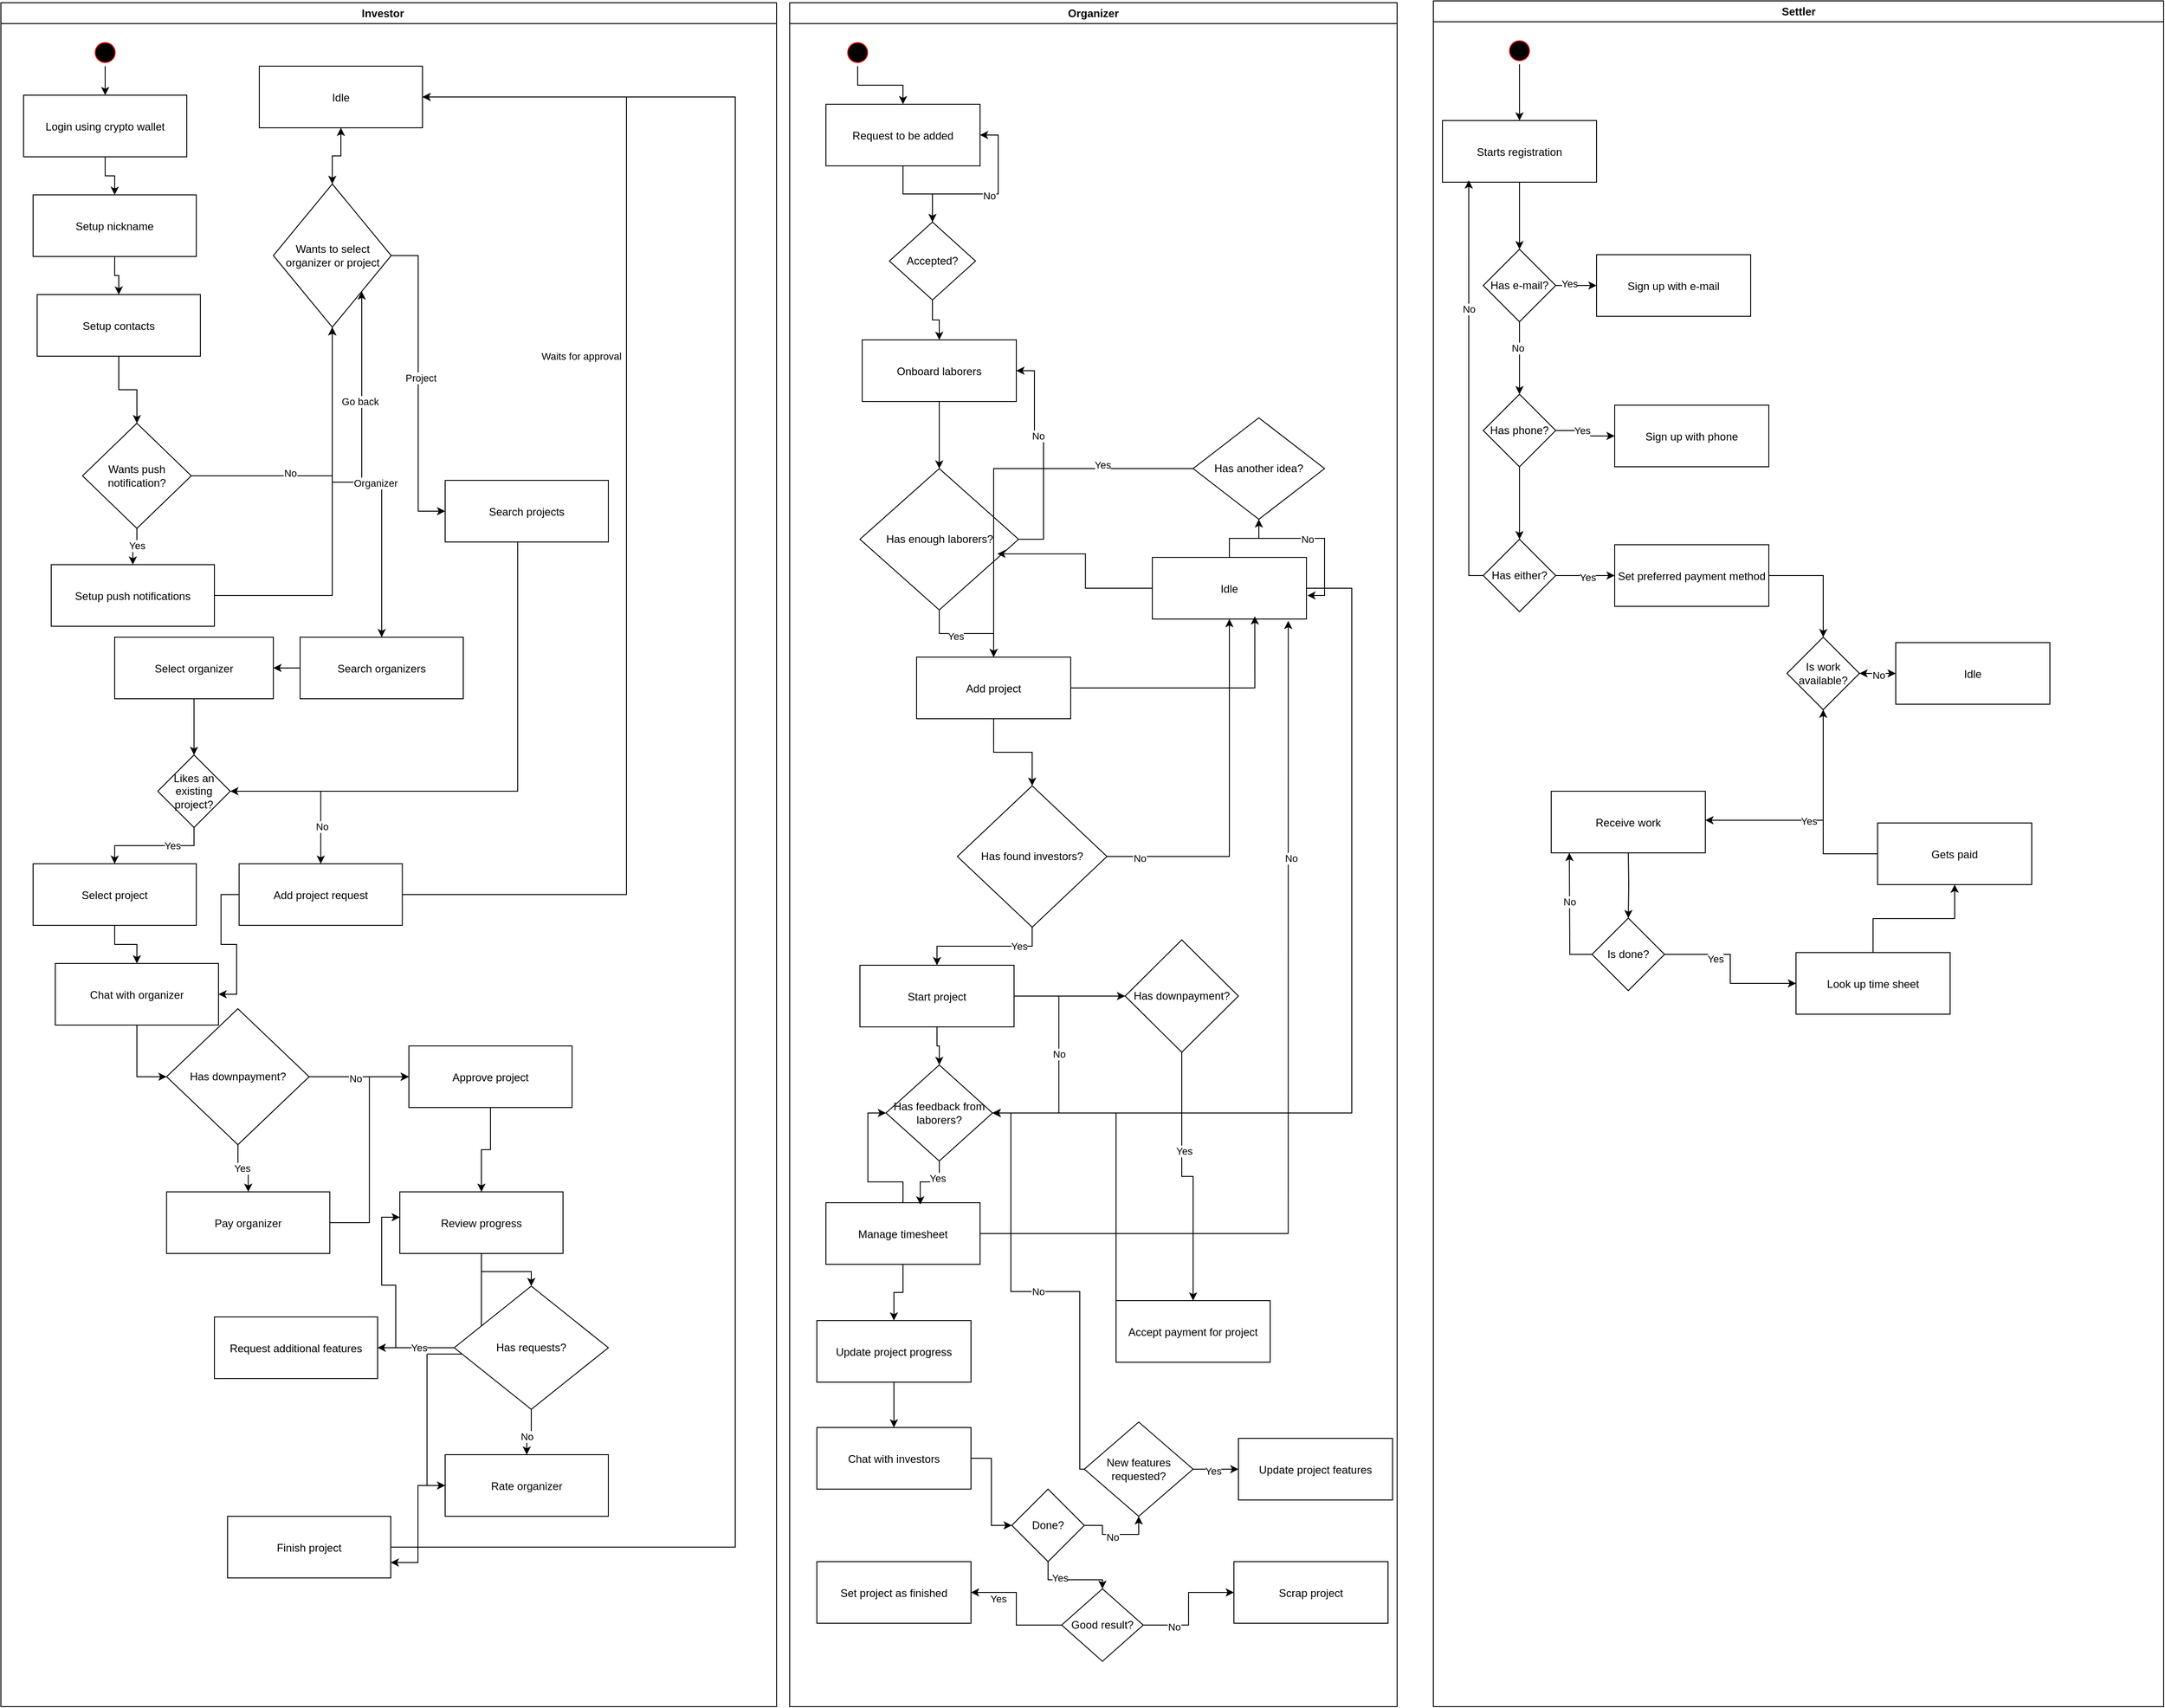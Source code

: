 <mxfile version="24.7.16">
  <diagram name="Page-1" id="e7e014a7-5840-1c2e-5031-d8a46d1fe8dd">
    <mxGraphModel dx="3354" dy="1901" grid="1" gridSize="10" guides="1" tooltips="1" connect="1" arrows="1" fold="1" page="1" pageScale="1" pageWidth="1920" pageHeight="1200" background="none" math="0" shadow="0">
      <root>
        <mxCell id="0" />
        <mxCell id="1" parent="0" />
        <mxCell id="2" value="Investor    " style="swimlane;whiteSpace=wrap" parent="1" vertex="1">
          <mxGeometry x="40" y="130" width="855.5" height="1880" as="geometry" />
        </mxCell>
        <mxCell id="VlkPv9jspcL5AIq_9kxq-81" style="edgeStyle=orthogonalEdgeStyle;rounded=0;orthogonalLoop=1;jettySize=auto;html=1;" edge="1" parent="2" source="5" target="VlkPv9jspcL5AIq_9kxq-46">
          <mxGeometry relative="1" as="geometry" />
        </mxCell>
        <mxCell id="5" value="" style="ellipse;shape=startState;fillColor=#000000;strokeColor=#ff0000;" parent="2" vertex="1">
          <mxGeometry x="100" y="40" width="30" height="30" as="geometry" />
        </mxCell>
        <mxCell id="VlkPv9jspcL5AIq_9kxq-82" style="edgeStyle=orthogonalEdgeStyle;rounded=0;orthogonalLoop=1;jettySize=auto;html=1;" edge="1" parent="2" source="VlkPv9jspcL5AIq_9kxq-46" target="VlkPv9jspcL5AIq_9kxq-47">
          <mxGeometry relative="1" as="geometry" />
        </mxCell>
        <mxCell id="VlkPv9jspcL5AIq_9kxq-46" value="Login using crypto wallet" style="" vertex="1" parent="2">
          <mxGeometry x="25" y="102" width="180" height="68" as="geometry" />
        </mxCell>
        <mxCell id="VlkPv9jspcL5AIq_9kxq-83" style="edgeStyle=orthogonalEdgeStyle;rounded=0;orthogonalLoop=1;jettySize=auto;html=1;" edge="1" parent="2" source="VlkPv9jspcL5AIq_9kxq-47" target="VlkPv9jspcL5AIq_9kxq-48">
          <mxGeometry relative="1" as="geometry" />
        </mxCell>
        <mxCell id="VlkPv9jspcL5AIq_9kxq-47" value="Setup nickname" style="" vertex="1" parent="2">
          <mxGeometry x="35.5" y="212" width="180" height="68" as="geometry" />
        </mxCell>
        <mxCell id="VlkPv9jspcL5AIq_9kxq-85" value="" style="edgeStyle=orthogonalEdgeStyle;rounded=0;orthogonalLoop=1;jettySize=auto;html=1;" edge="1" parent="2" source="VlkPv9jspcL5AIq_9kxq-48" target="VlkPv9jspcL5AIq_9kxq-84">
          <mxGeometry relative="1" as="geometry" />
        </mxCell>
        <mxCell id="VlkPv9jspcL5AIq_9kxq-48" value="Setup contacts" style="" vertex="1" parent="2">
          <mxGeometry x="40" y="322" width="180" height="68" as="geometry" />
        </mxCell>
        <mxCell id="VlkPv9jspcL5AIq_9kxq-103" style="edgeStyle=orthogonalEdgeStyle;rounded=0;orthogonalLoop=1;jettySize=auto;html=1;" edge="1" parent="2" source="VlkPv9jspcL5AIq_9kxq-49" target="VlkPv9jspcL5AIq_9kxq-88">
          <mxGeometry relative="1" as="geometry" />
        </mxCell>
        <mxCell id="VlkPv9jspcL5AIq_9kxq-49" value="Setup push notifications" style="" vertex="1" parent="2">
          <mxGeometry x="55.5" y="620" width="180" height="68" as="geometry" />
        </mxCell>
        <mxCell id="VlkPv9jspcL5AIq_9kxq-93" style="edgeStyle=orthogonalEdgeStyle;rounded=0;orthogonalLoop=1;jettySize=auto;html=1;entryX=1;entryY=1;entryDx=0;entryDy=0;" edge="1" parent="2" source="VlkPv9jspcL5AIq_9kxq-50" target="VlkPv9jspcL5AIq_9kxq-88">
          <mxGeometry relative="1" as="geometry" />
        </mxCell>
        <mxCell id="VlkPv9jspcL5AIq_9kxq-94" value="Go back" style="edgeLabel;html=1;align=center;verticalAlign=middle;resizable=0;points=[];" vertex="1" connectable="0" parent="VlkPv9jspcL5AIq_9kxq-93">
          <mxGeometry x="0.402" y="3" relative="1" as="geometry">
            <mxPoint x="1" y="1" as="offset" />
          </mxGeometry>
        </mxCell>
        <mxCell id="VlkPv9jspcL5AIq_9kxq-97" style="edgeStyle=orthogonalEdgeStyle;rounded=0;orthogonalLoop=1;jettySize=auto;html=1;" edge="1" parent="2" source="VlkPv9jspcL5AIq_9kxq-50" target="VlkPv9jspcL5AIq_9kxq-51">
          <mxGeometry relative="1" as="geometry" />
        </mxCell>
        <mxCell id="VlkPv9jspcL5AIq_9kxq-50" value="Search organizers" style="" vertex="1" parent="2">
          <mxGeometry x="330" y="700" width="180" height="68" as="geometry" />
        </mxCell>
        <mxCell id="VlkPv9jspcL5AIq_9kxq-111" value="" style="edgeStyle=orthogonalEdgeStyle;rounded=0;orthogonalLoop=1;jettySize=auto;html=1;" edge="1" parent="2" source="VlkPv9jspcL5AIq_9kxq-51" target="VlkPv9jspcL5AIq_9kxq-110">
          <mxGeometry relative="1" as="geometry" />
        </mxCell>
        <mxCell id="VlkPv9jspcL5AIq_9kxq-51" value="Select organizer" style="" vertex="1" parent="2">
          <mxGeometry x="125.5" y="700" width="175" height="68" as="geometry" />
        </mxCell>
        <mxCell id="VlkPv9jspcL5AIq_9kxq-113" style="edgeStyle=orthogonalEdgeStyle;rounded=0;orthogonalLoop=1;jettySize=auto;html=1;entryX=1;entryY=0.5;entryDx=0;entryDy=0;" edge="1" parent="2" source="VlkPv9jspcL5AIq_9kxq-52" target="VlkPv9jspcL5AIq_9kxq-110">
          <mxGeometry relative="1" as="geometry">
            <Array as="points">
              <mxPoint x="570" y="870" />
            </Array>
          </mxGeometry>
        </mxCell>
        <mxCell id="VlkPv9jspcL5AIq_9kxq-52" value="Search projects" style="" vertex="1" parent="2">
          <mxGeometry x="490" y="527" width="180" height="68" as="geometry" />
        </mxCell>
        <mxCell id="VlkPv9jspcL5AIq_9kxq-118" style="edgeStyle=orthogonalEdgeStyle;rounded=0;orthogonalLoop=1;jettySize=auto;html=1;entryX=1;entryY=0.5;entryDx=0;entryDy=0;" edge="1" parent="2" source="VlkPv9jspcL5AIq_9kxq-53" target="VlkPv9jspcL5AIq_9kxq-107">
          <mxGeometry relative="1" as="geometry">
            <Array as="points">
              <mxPoint x="690" y="984" />
              <mxPoint x="690" y="104" />
            </Array>
          </mxGeometry>
        </mxCell>
        <mxCell id="VlkPv9jspcL5AIq_9kxq-119" value="Waits for approval" style="edgeLabel;html=1;align=center;verticalAlign=middle;resizable=0;points=[];" vertex="1" connectable="0" parent="VlkPv9jspcL5AIq_9kxq-118">
          <mxGeometry x="0.246" y="3" relative="1" as="geometry">
            <mxPoint x="-47" y="1" as="offset" />
          </mxGeometry>
        </mxCell>
        <mxCell id="VlkPv9jspcL5AIq_9kxq-130" style="edgeStyle=orthogonalEdgeStyle;rounded=0;orthogonalLoop=1;jettySize=auto;html=1;entryX=1;entryY=0.5;entryDx=0;entryDy=0;" edge="1" parent="2" source="VlkPv9jspcL5AIq_9kxq-53" target="VlkPv9jspcL5AIq_9kxq-54">
          <mxGeometry relative="1" as="geometry" />
        </mxCell>
        <mxCell id="VlkPv9jspcL5AIq_9kxq-53" value="Add project request" style="" vertex="1" parent="2">
          <mxGeometry x="262.75" y="950" width="180" height="68" as="geometry" />
        </mxCell>
        <mxCell id="VlkPv9jspcL5AIq_9kxq-131" style="edgeStyle=orthogonalEdgeStyle;rounded=0;orthogonalLoop=1;jettySize=auto;html=1;entryX=0;entryY=0.5;entryDx=0;entryDy=0;" edge="1" parent="2" source="VlkPv9jspcL5AIq_9kxq-54" target="VlkPv9jspcL5AIq_9kxq-120">
          <mxGeometry relative="1" as="geometry" />
        </mxCell>
        <mxCell id="VlkPv9jspcL5AIq_9kxq-54" value="Chat with organizer" style="" vertex="1" parent="2">
          <mxGeometry x="60" y="1060" width="180" height="68" as="geometry" />
        </mxCell>
        <mxCell id="VlkPv9jspcL5AIq_9kxq-127" style="edgeStyle=orthogonalEdgeStyle;rounded=0;orthogonalLoop=1;jettySize=auto;html=1;entryX=0;entryY=0.5;entryDx=0;entryDy=0;" edge="1" parent="2" source="VlkPv9jspcL5AIq_9kxq-55" target="VlkPv9jspcL5AIq_9kxq-124">
          <mxGeometry relative="1" as="geometry" />
        </mxCell>
        <mxCell id="VlkPv9jspcL5AIq_9kxq-55" value="Pay organizer" style="" vertex="1" parent="2">
          <mxGeometry x="182.75" y="1312" width="180" height="68" as="geometry" />
        </mxCell>
        <mxCell id="VlkPv9jspcL5AIq_9kxq-135" value="" style="edgeStyle=orthogonalEdgeStyle;rounded=0;orthogonalLoop=1;jettySize=auto;html=1;" edge="1" parent="2" source="VlkPv9jspcL5AIq_9kxq-56" target="VlkPv9jspcL5AIq_9kxq-134">
          <mxGeometry relative="1" as="geometry" />
        </mxCell>
        <mxCell id="VlkPv9jspcL5AIq_9kxq-143" style="edgeStyle=orthogonalEdgeStyle;rounded=0;orthogonalLoop=1;jettySize=auto;html=1;entryX=0;entryY=0.5;entryDx=0;entryDy=0;" edge="1" parent="2" source="VlkPv9jspcL5AIq_9kxq-56" target="VlkPv9jspcL5AIq_9kxq-57">
          <mxGeometry relative="1" as="geometry" />
        </mxCell>
        <mxCell id="VlkPv9jspcL5AIq_9kxq-56" value="Review progress" style="" vertex="1" parent="2">
          <mxGeometry x="440" y="1312" width="180" height="68" as="geometry" />
        </mxCell>
        <mxCell id="VlkPv9jspcL5AIq_9kxq-145" style="edgeStyle=orthogonalEdgeStyle;rounded=0;orthogonalLoop=1;jettySize=auto;html=1;entryX=1;entryY=0.75;entryDx=0;entryDy=0;" edge="1" parent="2" source="VlkPv9jspcL5AIq_9kxq-57" target="VlkPv9jspcL5AIq_9kxq-144">
          <mxGeometry relative="1" as="geometry" />
        </mxCell>
        <mxCell id="VlkPv9jspcL5AIq_9kxq-57" value="Rate organizer" style="" vertex="1" parent="2">
          <mxGeometry x="490" y="1602" width="180" height="68" as="geometry" />
        </mxCell>
        <mxCell id="VlkPv9jspcL5AIq_9kxq-129" style="edgeStyle=orthogonalEdgeStyle;rounded=0;orthogonalLoop=1;jettySize=auto;html=1;" edge="1" parent="2" source="VlkPv9jspcL5AIq_9kxq-58" target="VlkPv9jspcL5AIq_9kxq-54">
          <mxGeometry relative="1" as="geometry" />
        </mxCell>
        <mxCell id="VlkPv9jspcL5AIq_9kxq-58" value="Select project" style="" vertex="1" parent="2">
          <mxGeometry x="35.5" y="950" width="180" height="68" as="geometry" />
        </mxCell>
        <mxCell id="VlkPv9jspcL5AIq_9kxq-59" value="Request additional features" style="" vertex="1" parent="2">
          <mxGeometry x="235.5" y="1450" width="180" height="68" as="geometry" />
        </mxCell>
        <mxCell id="VlkPv9jspcL5AIq_9kxq-86" style="edgeStyle=orthogonalEdgeStyle;rounded=0;orthogonalLoop=1;jettySize=auto;html=1;" edge="1" parent="2" source="VlkPv9jspcL5AIq_9kxq-84" target="VlkPv9jspcL5AIq_9kxq-49">
          <mxGeometry relative="1" as="geometry" />
        </mxCell>
        <mxCell id="VlkPv9jspcL5AIq_9kxq-87" value="Yes" style="edgeLabel;html=1;align=center;verticalAlign=middle;resizable=0;points=[];" vertex="1" connectable="0" parent="VlkPv9jspcL5AIq_9kxq-86">
          <mxGeometry x="-0.146" relative="1" as="geometry">
            <mxPoint as="offset" />
          </mxGeometry>
        </mxCell>
        <mxCell id="VlkPv9jspcL5AIq_9kxq-89" value="" style="edgeStyle=orthogonalEdgeStyle;rounded=0;orthogonalLoop=1;jettySize=auto;html=1;" edge="1" parent="2" source="VlkPv9jspcL5AIq_9kxq-84" target="VlkPv9jspcL5AIq_9kxq-88">
          <mxGeometry relative="1" as="geometry" />
        </mxCell>
        <mxCell id="VlkPv9jspcL5AIq_9kxq-90" value="No" style="edgeLabel;html=1;align=center;verticalAlign=middle;resizable=0;points=[];" vertex="1" connectable="0" parent="VlkPv9jspcL5AIq_9kxq-89">
          <mxGeometry x="-0.32" y="3" relative="1" as="geometry">
            <mxPoint as="offset" />
          </mxGeometry>
        </mxCell>
        <mxCell id="VlkPv9jspcL5AIq_9kxq-84" value="Wants push notification?" style="rhombus;whiteSpace=wrap;html=1;" vertex="1" parent="2">
          <mxGeometry x="90" y="464" width="120" height="116" as="geometry" />
        </mxCell>
        <mxCell id="VlkPv9jspcL5AIq_9kxq-91" style="edgeStyle=orthogonalEdgeStyle;rounded=0;orthogonalLoop=1;jettySize=auto;html=1;" edge="1" parent="2" source="VlkPv9jspcL5AIq_9kxq-88" target="VlkPv9jspcL5AIq_9kxq-50">
          <mxGeometry relative="1" as="geometry" />
        </mxCell>
        <mxCell id="VlkPv9jspcL5AIq_9kxq-92" value="Organizer" style="edgeLabel;html=1;align=center;verticalAlign=middle;resizable=0;points=[];" vertex="1" connectable="0" parent="VlkPv9jspcL5AIq_9kxq-91">
          <mxGeometry x="0.1" y="-1" relative="1" as="geometry">
            <mxPoint as="offset" />
          </mxGeometry>
        </mxCell>
        <mxCell id="VlkPv9jspcL5AIq_9kxq-95" style="edgeStyle=orthogonalEdgeStyle;rounded=0;orthogonalLoop=1;jettySize=auto;html=1;entryX=0;entryY=0.5;entryDx=0;entryDy=0;" edge="1" parent="2" source="VlkPv9jspcL5AIq_9kxq-88" target="VlkPv9jspcL5AIq_9kxq-52">
          <mxGeometry relative="1" as="geometry" />
        </mxCell>
        <mxCell id="VlkPv9jspcL5AIq_9kxq-96" value="Project" style="edgeLabel;html=1;align=center;verticalAlign=middle;resizable=0;points=[];" vertex="1" connectable="0" parent="VlkPv9jspcL5AIq_9kxq-95">
          <mxGeometry x="-0.04" y="2" relative="1" as="geometry">
            <mxPoint as="offset" />
          </mxGeometry>
        </mxCell>
        <mxCell id="VlkPv9jspcL5AIq_9kxq-108" style="edgeStyle=orthogonalEdgeStyle;rounded=0;orthogonalLoop=1;jettySize=auto;html=1;entryX=0.5;entryY=1;entryDx=0;entryDy=0;" edge="1" parent="2" source="VlkPv9jspcL5AIq_9kxq-88" target="VlkPv9jspcL5AIq_9kxq-107">
          <mxGeometry relative="1" as="geometry" />
        </mxCell>
        <mxCell id="VlkPv9jspcL5AIq_9kxq-88" value="Wants to select organizer or project" style="rhombus;whiteSpace=wrap;html=1;" vertex="1" parent="2">
          <mxGeometry x="300.5" y="200" width="130" height="158" as="geometry" />
        </mxCell>
        <mxCell id="VlkPv9jspcL5AIq_9kxq-109" style="edgeStyle=orthogonalEdgeStyle;rounded=0;orthogonalLoop=1;jettySize=auto;html=1;entryX=0.5;entryY=0;entryDx=0;entryDy=0;" edge="1" parent="2" source="VlkPv9jspcL5AIq_9kxq-107" target="VlkPv9jspcL5AIq_9kxq-88">
          <mxGeometry relative="1" as="geometry" />
        </mxCell>
        <mxCell id="VlkPv9jspcL5AIq_9kxq-107" value="Idle" style="" vertex="1" parent="2">
          <mxGeometry x="285" y="70" width="180" height="68" as="geometry" />
        </mxCell>
        <mxCell id="VlkPv9jspcL5AIq_9kxq-114" style="edgeStyle=orthogonalEdgeStyle;rounded=0;orthogonalLoop=1;jettySize=auto;html=1;" edge="1" parent="2" source="VlkPv9jspcL5AIq_9kxq-110" target="VlkPv9jspcL5AIq_9kxq-53">
          <mxGeometry relative="1" as="geometry" />
        </mxCell>
        <mxCell id="VlkPv9jspcL5AIq_9kxq-115" value="No" style="edgeLabel;html=1;align=center;verticalAlign=middle;resizable=0;points=[];" vertex="1" connectable="0" parent="VlkPv9jspcL5AIq_9kxq-114">
          <mxGeometry x="0.544" y="1" relative="1" as="geometry">
            <mxPoint as="offset" />
          </mxGeometry>
        </mxCell>
        <mxCell id="VlkPv9jspcL5AIq_9kxq-116" style="edgeStyle=orthogonalEdgeStyle;rounded=0;orthogonalLoop=1;jettySize=auto;html=1;" edge="1" parent="2" source="VlkPv9jspcL5AIq_9kxq-110" target="VlkPv9jspcL5AIq_9kxq-58">
          <mxGeometry relative="1" as="geometry" />
        </mxCell>
        <mxCell id="VlkPv9jspcL5AIq_9kxq-117" value="Yes" style="edgeLabel;html=1;align=center;verticalAlign=middle;resizable=0;points=[];" vertex="1" connectable="0" parent="VlkPv9jspcL5AIq_9kxq-116">
          <mxGeometry x="-0.31" relative="1" as="geometry">
            <mxPoint as="offset" />
          </mxGeometry>
        </mxCell>
        <mxCell id="VlkPv9jspcL5AIq_9kxq-110" value="Likes an existing project?" style="rhombus;whiteSpace=wrap;html=1;" vertex="1" parent="2">
          <mxGeometry x="173" y="830" width="80" height="80" as="geometry" />
        </mxCell>
        <mxCell id="VlkPv9jspcL5AIq_9kxq-122" style="edgeStyle=orthogonalEdgeStyle;rounded=0;orthogonalLoop=1;jettySize=auto;html=1;" edge="1" parent="2" source="VlkPv9jspcL5AIq_9kxq-120" target="VlkPv9jspcL5AIq_9kxq-55">
          <mxGeometry relative="1" as="geometry" />
        </mxCell>
        <mxCell id="VlkPv9jspcL5AIq_9kxq-123" value="Yes" style="edgeLabel;html=1;align=center;verticalAlign=middle;resizable=0;points=[];" vertex="1" connectable="0" parent="VlkPv9jspcL5AIq_9kxq-122">
          <mxGeometry x="-0.034" relative="1" as="geometry">
            <mxPoint as="offset" />
          </mxGeometry>
        </mxCell>
        <mxCell id="VlkPv9jspcL5AIq_9kxq-125" style="edgeStyle=orthogonalEdgeStyle;rounded=0;orthogonalLoop=1;jettySize=auto;html=1;" edge="1" parent="2" source="VlkPv9jspcL5AIq_9kxq-120" target="VlkPv9jspcL5AIq_9kxq-124">
          <mxGeometry relative="1" as="geometry" />
        </mxCell>
        <mxCell id="VlkPv9jspcL5AIq_9kxq-126" value="No" style="edgeLabel;html=1;align=center;verticalAlign=middle;resizable=0;points=[];" vertex="1" connectable="0" parent="VlkPv9jspcL5AIq_9kxq-125">
          <mxGeometry x="-0.075" y="-2" relative="1" as="geometry">
            <mxPoint as="offset" />
          </mxGeometry>
        </mxCell>
        <mxCell id="VlkPv9jspcL5AIq_9kxq-120" value="Has downpayment?" style="rhombus;whiteSpace=wrap;html=1;" vertex="1" parent="2">
          <mxGeometry x="182.75" y="1110" width="157.25" height="150" as="geometry" />
        </mxCell>
        <mxCell id="VlkPv9jspcL5AIq_9kxq-128" style="edgeStyle=orthogonalEdgeStyle;rounded=0;orthogonalLoop=1;jettySize=auto;html=1;entryX=0.5;entryY=0;entryDx=0;entryDy=0;" edge="1" parent="2" source="VlkPv9jspcL5AIq_9kxq-124" target="VlkPv9jspcL5AIq_9kxq-56">
          <mxGeometry relative="1" as="geometry" />
        </mxCell>
        <mxCell id="VlkPv9jspcL5AIq_9kxq-124" value="Approve project" style="" vertex="1" parent="2">
          <mxGeometry x="450" y="1151" width="180" height="68" as="geometry" />
        </mxCell>
        <mxCell id="VlkPv9jspcL5AIq_9kxq-136" style="edgeStyle=orthogonalEdgeStyle;rounded=0;orthogonalLoop=1;jettySize=auto;html=1;" edge="1" parent="2" source="VlkPv9jspcL5AIq_9kxq-134" target="VlkPv9jspcL5AIq_9kxq-59">
          <mxGeometry relative="1" as="geometry" />
        </mxCell>
        <mxCell id="VlkPv9jspcL5AIq_9kxq-137" value="Yes" style="edgeLabel;html=1;align=center;verticalAlign=middle;resizable=0;points=[];" vertex="1" connectable="0" parent="VlkPv9jspcL5AIq_9kxq-136">
          <mxGeometry x="-0.061" relative="1" as="geometry">
            <mxPoint as="offset" />
          </mxGeometry>
        </mxCell>
        <mxCell id="VlkPv9jspcL5AIq_9kxq-141" style="edgeStyle=orthogonalEdgeStyle;rounded=0;orthogonalLoop=1;jettySize=auto;html=1;" edge="1" parent="2" source="VlkPv9jspcL5AIq_9kxq-134" target="VlkPv9jspcL5AIq_9kxq-57">
          <mxGeometry relative="1" as="geometry" />
        </mxCell>
        <mxCell id="VlkPv9jspcL5AIq_9kxq-142" value="No" style="edgeLabel;html=1;align=center;verticalAlign=middle;resizable=0;points=[];" vertex="1" connectable="0" parent="VlkPv9jspcL5AIq_9kxq-141">
          <mxGeometry x="0.273" relative="1" as="geometry">
            <mxPoint as="offset" />
          </mxGeometry>
        </mxCell>
        <mxCell id="VlkPv9jspcL5AIq_9kxq-134" value="Has requests?" style="rhombus;whiteSpace=wrap;html=1;" vertex="1" parent="2">
          <mxGeometry x="500" y="1416" width="170" height="136" as="geometry" />
        </mxCell>
        <mxCell id="VlkPv9jspcL5AIq_9kxq-138" style="edgeStyle=orthogonalEdgeStyle;rounded=0;orthogonalLoop=1;jettySize=auto;html=1;entryX=0;entryY=0.412;entryDx=0;entryDy=0;entryPerimeter=0;" edge="1" parent="2" source="VlkPv9jspcL5AIq_9kxq-59" target="VlkPv9jspcL5AIq_9kxq-56">
          <mxGeometry relative="1" as="geometry" />
        </mxCell>
        <mxCell id="VlkPv9jspcL5AIq_9kxq-147" style="edgeStyle=orthogonalEdgeStyle;rounded=0;orthogonalLoop=1;jettySize=auto;html=1;entryX=1;entryY=0.5;entryDx=0;entryDy=0;" edge="1" parent="2" source="VlkPv9jspcL5AIq_9kxq-144" target="VlkPv9jspcL5AIq_9kxq-107">
          <mxGeometry relative="1" as="geometry">
            <Array as="points">
              <mxPoint x="810" y="1704" />
              <mxPoint x="810" y="104" />
            </Array>
          </mxGeometry>
        </mxCell>
        <mxCell id="VlkPv9jspcL5AIq_9kxq-144" value="Finish project" style="" vertex="1" parent="2">
          <mxGeometry x="250" y="1670" width="180" height="68" as="geometry" />
        </mxCell>
        <mxCell id="3" value="Organizer" style="swimlane;whiteSpace=wrap" parent="1" vertex="1">
          <mxGeometry x="910" y="130" width="670" height="1880" as="geometry" />
        </mxCell>
        <mxCell id="VlkPv9jspcL5AIq_9kxq-148" style="edgeStyle=orthogonalEdgeStyle;rounded=0;orthogonalLoop=1;jettySize=auto;html=1;" edge="1" parent="3" source="13" target="VlkPv9jspcL5AIq_9kxq-61">
          <mxGeometry relative="1" as="geometry" />
        </mxCell>
        <mxCell id="13" value="" style="ellipse;shape=startState;fillColor=#000000;strokeColor=#ff0000;" parent="3" vertex="1">
          <mxGeometry x="60" y="40" width="30" height="30" as="geometry" />
        </mxCell>
        <mxCell id="VlkPv9jspcL5AIq_9kxq-150" value="" style="edgeStyle=orthogonalEdgeStyle;rounded=0;orthogonalLoop=1;jettySize=auto;html=1;" edge="1" parent="3" source="VlkPv9jspcL5AIq_9kxq-61" target="VlkPv9jspcL5AIq_9kxq-149">
          <mxGeometry relative="1" as="geometry" />
        </mxCell>
        <mxCell id="VlkPv9jspcL5AIq_9kxq-61" value="Request to be added" style="" vertex="1" parent="3">
          <mxGeometry x="40" y="112" width="170" height="68" as="geometry" />
        </mxCell>
        <mxCell id="VlkPv9jspcL5AIq_9kxq-179" value="" style="edgeStyle=orthogonalEdgeStyle;rounded=0;orthogonalLoop=1;jettySize=auto;html=1;" edge="1" parent="3" source="VlkPv9jspcL5AIq_9kxq-63" target="VlkPv9jspcL5AIq_9kxq-178">
          <mxGeometry relative="1" as="geometry" />
        </mxCell>
        <mxCell id="VlkPv9jspcL5AIq_9kxq-63" value="Add project" style="" vertex="1" parent="3">
          <mxGeometry x="140" y="722" width="170" height="68" as="geometry" />
        </mxCell>
        <mxCell id="VlkPv9jspcL5AIq_9kxq-194" style="edgeStyle=orthogonalEdgeStyle;rounded=0;orthogonalLoop=1;jettySize=auto;html=1;entryX=0;entryY=0.5;entryDx=0;entryDy=0;" edge="1" parent="3" source="VlkPv9jspcL5AIq_9kxq-65" target="VlkPv9jspcL5AIq_9kxq-190">
          <mxGeometry relative="1" as="geometry" />
        </mxCell>
        <mxCell id="VlkPv9jspcL5AIq_9kxq-205" style="edgeStyle=orthogonalEdgeStyle;rounded=0;orthogonalLoop=1;jettySize=auto;html=1;" edge="1" parent="3" source="VlkPv9jspcL5AIq_9kxq-65" target="VlkPv9jspcL5AIq_9kxq-68">
          <mxGeometry relative="1" as="geometry" />
        </mxCell>
        <mxCell id="VlkPv9jspcL5AIq_9kxq-65" value="Manage timesheet" style="" vertex="1" parent="3">
          <mxGeometry x="40" y="1324" width="170" height="68" as="geometry" />
        </mxCell>
        <mxCell id="VlkPv9jspcL5AIq_9kxq-66" value="Update project features" style="" vertex="1" parent="3">
          <mxGeometry x="495" y="1584" width="170" height="68" as="geometry" />
        </mxCell>
        <mxCell id="VlkPv9jspcL5AIq_9kxq-165" value="" style="edgeStyle=orthogonalEdgeStyle;rounded=0;orthogonalLoop=1;jettySize=auto;html=1;" edge="1" parent="3" source="VlkPv9jspcL5AIq_9kxq-67" target="VlkPv9jspcL5AIq_9kxq-164">
          <mxGeometry relative="1" as="geometry" />
        </mxCell>
        <mxCell id="VlkPv9jspcL5AIq_9kxq-67" value="Onboard laborers" style="" vertex="1" parent="3">
          <mxGeometry x="80" y="372" width="170" height="68" as="geometry" />
        </mxCell>
        <mxCell id="VlkPv9jspcL5AIq_9kxq-207" style="edgeStyle=orthogonalEdgeStyle;rounded=0;orthogonalLoop=1;jettySize=auto;html=1;" edge="1" parent="3" source="VlkPv9jspcL5AIq_9kxq-68" target="VlkPv9jspcL5AIq_9kxq-206">
          <mxGeometry relative="1" as="geometry" />
        </mxCell>
        <mxCell id="VlkPv9jspcL5AIq_9kxq-68" value="Update project progress" style="" vertex="1" parent="3">
          <mxGeometry x="30" y="1454" width="170" height="68" as="geometry" />
        </mxCell>
        <mxCell id="VlkPv9jspcL5AIq_9kxq-202" style="edgeStyle=orthogonalEdgeStyle;rounded=0;orthogonalLoop=1;jettySize=auto;html=1;entryX=1;entryY=0.5;entryDx=0;entryDy=0;" edge="1" parent="3" source="VlkPv9jspcL5AIq_9kxq-69" target="VlkPv9jspcL5AIq_9kxq-190">
          <mxGeometry relative="1" as="geometry">
            <Array as="points">
              <mxPoint x="360" y="1225" />
            </Array>
          </mxGeometry>
        </mxCell>
        <mxCell id="VlkPv9jspcL5AIq_9kxq-69" value="Accept payment for project" style="" vertex="1" parent="3">
          <mxGeometry x="360" y="1432" width="170" height="68" as="geometry" />
        </mxCell>
        <mxCell id="VlkPv9jspcL5AIq_9kxq-70" value="Set project as finished" style="" vertex="1" parent="3">
          <mxGeometry x="30" y="1720" width="170" height="68" as="geometry" />
        </mxCell>
        <mxCell id="VlkPv9jspcL5AIq_9kxq-71" value="Scrap project" style="" vertex="1" parent="3">
          <mxGeometry x="490" y="1720" width="170" height="68" as="geometry" />
        </mxCell>
        <mxCell id="VlkPv9jspcL5AIq_9kxq-152" style="edgeStyle=orthogonalEdgeStyle;rounded=0;orthogonalLoop=1;jettySize=auto;html=1;entryX=1;entryY=0.5;entryDx=0;entryDy=0;" edge="1" parent="3" source="VlkPv9jspcL5AIq_9kxq-149" target="VlkPv9jspcL5AIq_9kxq-61">
          <mxGeometry relative="1" as="geometry" />
        </mxCell>
        <mxCell id="VlkPv9jspcL5AIq_9kxq-153" value="No" style="edgeLabel;html=1;align=center;verticalAlign=middle;resizable=0;points=[];" vertex="1" connectable="0" parent="VlkPv9jspcL5AIq_9kxq-152">
          <mxGeometry x="-0.02" y="-2" relative="1" as="geometry">
            <mxPoint x="1" as="offset" />
          </mxGeometry>
        </mxCell>
        <mxCell id="VlkPv9jspcL5AIq_9kxq-185" style="edgeStyle=orthogonalEdgeStyle;rounded=0;orthogonalLoop=1;jettySize=auto;html=1;" edge="1" parent="3" source="VlkPv9jspcL5AIq_9kxq-149" target="VlkPv9jspcL5AIq_9kxq-67">
          <mxGeometry relative="1" as="geometry" />
        </mxCell>
        <mxCell id="VlkPv9jspcL5AIq_9kxq-149" value="&lt;div&gt;Accepted?&lt;/div&gt;" style="rhombus;whiteSpace=wrap;html=1;" vertex="1" parent="3">
          <mxGeometry x="110" y="242" width="95" height="86" as="geometry" />
        </mxCell>
        <mxCell id="VlkPv9jspcL5AIq_9kxq-172" value="" style="edgeStyle=orthogonalEdgeStyle;rounded=0;orthogonalLoop=1;jettySize=auto;html=1;" edge="1" parent="3" source="VlkPv9jspcL5AIq_9kxq-154" target="VlkPv9jspcL5AIq_9kxq-171">
          <mxGeometry relative="1" as="geometry" />
        </mxCell>
        <mxCell id="VlkPv9jspcL5AIq_9kxq-197" style="edgeStyle=orthogonalEdgeStyle;rounded=0;orthogonalLoop=1;jettySize=auto;html=1;entryX=1;entryY=0.5;entryDx=0;entryDy=0;" edge="1" parent="3" source="VlkPv9jspcL5AIq_9kxq-154" target="VlkPv9jspcL5AIq_9kxq-190">
          <mxGeometry relative="1" as="geometry">
            <Array as="points">
              <mxPoint x="620" y="646" />
              <mxPoint x="620" y="1225" />
            </Array>
          </mxGeometry>
        </mxCell>
        <mxCell id="VlkPv9jspcL5AIq_9kxq-154" value="Idle" style="" vertex="1" parent="3">
          <mxGeometry x="400" y="612" width="170" height="68" as="geometry" />
        </mxCell>
        <mxCell id="VlkPv9jspcL5AIq_9kxq-166" style="edgeStyle=orthogonalEdgeStyle;rounded=0;orthogonalLoop=1;jettySize=auto;html=1;" edge="1" parent="3" source="VlkPv9jspcL5AIq_9kxq-164" target="VlkPv9jspcL5AIq_9kxq-63">
          <mxGeometry relative="1" as="geometry" />
        </mxCell>
        <mxCell id="VlkPv9jspcL5AIq_9kxq-167" value="Yes" style="edgeLabel;html=1;align=center;verticalAlign=middle;resizable=0;points=[];" vertex="1" connectable="0" parent="VlkPv9jspcL5AIq_9kxq-166">
          <mxGeometry x="-0.194" y="-3" relative="1" as="geometry">
            <mxPoint x="-1" as="offset" />
          </mxGeometry>
        </mxCell>
        <mxCell id="VlkPv9jspcL5AIq_9kxq-168" style="edgeStyle=orthogonalEdgeStyle;rounded=0;orthogonalLoop=1;jettySize=auto;html=1;entryX=1;entryY=0.5;entryDx=0;entryDy=0;exitX=1;exitY=0.5;exitDx=0;exitDy=0;" edge="1" parent="3" source="VlkPv9jspcL5AIq_9kxq-164" target="VlkPv9jspcL5AIq_9kxq-67">
          <mxGeometry relative="1" as="geometry">
            <Array as="points">
              <mxPoint x="280" y="592" />
              <mxPoint x="280" y="477" />
              <mxPoint x="270" y="477" />
              <mxPoint x="270" y="406" />
            </Array>
          </mxGeometry>
        </mxCell>
        <mxCell id="VlkPv9jspcL5AIq_9kxq-169" value="No" style="edgeLabel;html=1;align=center;verticalAlign=middle;resizable=0;points=[];" vertex="1" connectable="0" parent="VlkPv9jspcL5AIq_9kxq-168">
          <mxGeometry x="0.224" y="1" relative="1" as="geometry">
            <mxPoint as="offset" />
          </mxGeometry>
        </mxCell>
        <mxCell id="VlkPv9jspcL5AIq_9kxq-164" value="Has enough laborers?" style="rhombus;whiteSpace=wrap;html=1;" vertex="1" parent="3">
          <mxGeometry x="77.5" y="514" width="175" height="156" as="geometry" />
        </mxCell>
        <mxCell id="VlkPv9jspcL5AIq_9kxq-170" style="edgeStyle=orthogonalEdgeStyle;rounded=0;orthogonalLoop=1;jettySize=auto;html=1;entryX=0.665;entryY=0.956;entryDx=0;entryDy=0;entryPerimeter=0;" edge="1" parent="3" source="VlkPv9jspcL5AIq_9kxq-63" target="VlkPv9jspcL5AIq_9kxq-154">
          <mxGeometry relative="1" as="geometry" />
        </mxCell>
        <mxCell id="VlkPv9jspcL5AIq_9kxq-173" style="edgeStyle=orthogonalEdgeStyle;rounded=0;orthogonalLoop=1;jettySize=auto;html=1;" edge="1" parent="3" source="VlkPv9jspcL5AIq_9kxq-171" target="VlkPv9jspcL5AIq_9kxq-63">
          <mxGeometry relative="1" as="geometry" />
        </mxCell>
        <mxCell id="VlkPv9jspcL5AIq_9kxq-174" value="Yes" style="edgeLabel;html=1;align=center;verticalAlign=middle;resizable=0;points=[];" vertex="1" connectable="0" parent="VlkPv9jspcL5AIq_9kxq-173">
          <mxGeometry x="-0.533" y="-4" relative="1" as="geometry">
            <mxPoint as="offset" />
          </mxGeometry>
        </mxCell>
        <mxCell id="VlkPv9jspcL5AIq_9kxq-171" value="Has another idea?" style="rhombus;whiteSpace=wrap;html=1;" vertex="1" parent="3">
          <mxGeometry x="445" y="458" width="145" height="112" as="geometry" />
        </mxCell>
        <mxCell id="VlkPv9jspcL5AIq_9kxq-175" style="edgeStyle=orthogonalEdgeStyle;rounded=0;orthogonalLoop=1;jettySize=auto;html=1;entryX=1.006;entryY=0.618;entryDx=0;entryDy=0;entryPerimeter=0;" edge="1" parent="3" source="VlkPv9jspcL5AIq_9kxq-171" target="VlkPv9jspcL5AIq_9kxq-154">
          <mxGeometry relative="1" as="geometry" />
        </mxCell>
        <mxCell id="VlkPv9jspcL5AIq_9kxq-176" value="No" style="edgeLabel;html=1;align=center;verticalAlign=middle;resizable=0;points=[];" vertex="1" connectable="0" parent="VlkPv9jspcL5AIq_9kxq-175">
          <mxGeometry x="-0.162" y="-1" relative="1" as="geometry">
            <mxPoint x="1" as="offset" />
          </mxGeometry>
        </mxCell>
        <mxCell id="VlkPv9jspcL5AIq_9kxq-177" style="edgeStyle=orthogonalEdgeStyle;rounded=0;orthogonalLoop=1;jettySize=auto;html=1;entryX=0.866;entryY=0.603;entryDx=0;entryDy=0;entryPerimeter=0;" edge="1" parent="3" source="VlkPv9jspcL5AIq_9kxq-154" target="VlkPv9jspcL5AIq_9kxq-164">
          <mxGeometry relative="1" as="geometry" />
        </mxCell>
        <mxCell id="VlkPv9jspcL5AIq_9kxq-180" style="edgeStyle=orthogonalEdgeStyle;rounded=0;orthogonalLoop=1;jettySize=auto;html=1;" edge="1" parent="3" source="VlkPv9jspcL5AIq_9kxq-178" target="VlkPv9jspcL5AIq_9kxq-154">
          <mxGeometry relative="1" as="geometry" />
        </mxCell>
        <mxCell id="VlkPv9jspcL5AIq_9kxq-181" value="No" style="edgeLabel;html=1;align=center;verticalAlign=middle;resizable=0;points=[];" vertex="1" connectable="0" parent="VlkPv9jspcL5AIq_9kxq-180">
          <mxGeometry x="-0.819" y="-2" relative="1" as="geometry">
            <mxPoint as="offset" />
          </mxGeometry>
        </mxCell>
        <mxCell id="VlkPv9jspcL5AIq_9kxq-187" style="edgeStyle=orthogonalEdgeStyle;rounded=0;orthogonalLoop=1;jettySize=auto;html=1;" edge="1" parent="3" source="VlkPv9jspcL5AIq_9kxq-178" target="VlkPv9jspcL5AIq_9kxq-186">
          <mxGeometry relative="1" as="geometry" />
        </mxCell>
        <mxCell id="VlkPv9jspcL5AIq_9kxq-188" value="Yes" style="edgeLabel;html=1;align=center;verticalAlign=middle;resizable=0;points=[];" vertex="1" connectable="0" parent="VlkPv9jspcL5AIq_9kxq-187">
          <mxGeometry x="-0.503" relative="1" as="geometry">
            <mxPoint x="1" as="offset" />
          </mxGeometry>
        </mxCell>
        <mxCell id="VlkPv9jspcL5AIq_9kxq-178" value="Has found investors?" style="rhombus;whiteSpace=wrap;html=1;" vertex="1" parent="3">
          <mxGeometry x="185" y="864" width="165" height="156" as="geometry" />
        </mxCell>
        <mxCell id="VlkPv9jspcL5AIq_9kxq-191" value="" style="edgeStyle=orthogonalEdgeStyle;rounded=0;orthogonalLoop=1;jettySize=auto;html=1;" edge="1" parent="3" source="VlkPv9jspcL5AIq_9kxq-186" target="VlkPv9jspcL5AIq_9kxq-190">
          <mxGeometry relative="1" as="geometry" />
        </mxCell>
        <mxCell id="VlkPv9jspcL5AIq_9kxq-199" value="" style="edgeStyle=orthogonalEdgeStyle;rounded=0;orthogonalLoop=1;jettySize=auto;html=1;" edge="1" parent="3" source="VlkPv9jspcL5AIq_9kxq-186" target="VlkPv9jspcL5AIq_9kxq-198">
          <mxGeometry relative="1" as="geometry" />
        </mxCell>
        <mxCell id="VlkPv9jspcL5AIq_9kxq-186" value="Start project" style="" vertex="1" parent="3">
          <mxGeometry x="77.5" y="1062" width="170" height="68" as="geometry" />
        </mxCell>
        <mxCell id="VlkPv9jspcL5AIq_9kxq-190" value="Has feedback from laborers?" style="rhombus;whiteSpace=wrap;html=1;" vertex="1" parent="3">
          <mxGeometry x="106.25" y="1172" width="117.5" height="106" as="geometry" />
        </mxCell>
        <mxCell id="VlkPv9jspcL5AIq_9kxq-192" style="edgeStyle=orthogonalEdgeStyle;rounded=0;orthogonalLoop=1;jettySize=auto;html=1;entryX=0.612;entryY=0.029;entryDx=0;entryDy=0;entryPerimeter=0;" edge="1" parent="3" source="VlkPv9jspcL5AIq_9kxq-190" target="VlkPv9jspcL5AIq_9kxq-65">
          <mxGeometry relative="1" as="geometry" />
        </mxCell>
        <mxCell id="VlkPv9jspcL5AIq_9kxq-193" value="Yes" style="edgeLabel;html=1;align=center;verticalAlign=middle;resizable=0;points=[];" vertex="1" connectable="0" parent="VlkPv9jspcL5AIq_9kxq-192">
          <mxGeometry x="-0.457" y="-2" relative="1" as="geometry">
            <mxPoint as="offset" />
          </mxGeometry>
        </mxCell>
        <mxCell id="VlkPv9jspcL5AIq_9kxq-195" style="edgeStyle=orthogonalEdgeStyle;rounded=0;orthogonalLoop=1;jettySize=auto;html=1;entryX=0.882;entryY=1.029;entryDx=0;entryDy=0;entryPerimeter=0;" edge="1" parent="3" source="VlkPv9jspcL5AIq_9kxq-65" target="VlkPv9jspcL5AIq_9kxq-154">
          <mxGeometry relative="1" as="geometry" />
        </mxCell>
        <mxCell id="VlkPv9jspcL5AIq_9kxq-196" value="No" style="edgeLabel;html=1;align=center;verticalAlign=middle;resizable=0;points=[];" vertex="1" connectable="0" parent="VlkPv9jspcL5AIq_9kxq-195">
          <mxGeometry x="0.484" y="-3" relative="1" as="geometry">
            <mxPoint as="offset" />
          </mxGeometry>
        </mxCell>
        <mxCell id="VlkPv9jspcL5AIq_9kxq-200" style="edgeStyle=orthogonalEdgeStyle;rounded=0;orthogonalLoop=1;jettySize=auto;html=1;" edge="1" parent="3" source="VlkPv9jspcL5AIq_9kxq-198" target="VlkPv9jspcL5AIq_9kxq-69">
          <mxGeometry relative="1" as="geometry" />
        </mxCell>
        <mxCell id="VlkPv9jspcL5AIq_9kxq-201" value="Yes" style="edgeLabel;html=1;align=center;verticalAlign=middle;resizable=0;points=[];" vertex="1" connectable="0" parent="VlkPv9jspcL5AIq_9kxq-200">
          <mxGeometry x="-0.238" y="2" relative="1" as="geometry">
            <mxPoint as="offset" />
          </mxGeometry>
        </mxCell>
        <mxCell id="VlkPv9jspcL5AIq_9kxq-203" value="No" style="edgeStyle=orthogonalEdgeStyle;rounded=0;orthogonalLoop=1;jettySize=auto;html=1;entryX=1;entryY=0.5;entryDx=0;entryDy=0;" edge="1" parent="3" source="VlkPv9jspcL5AIq_9kxq-198" target="VlkPv9jspcL5AIq_9kxq-190">
          <mxGeometry relative="1" as="geometry" />
        </mxCell>
        <mxCell id="VlkPv9jspcL5AIq_9kxq-198" value="Has downpayment?" style="rhombus;whiteSpace=wrap;html=1;" vertex="1" parent="3">
          <mxGeometry x="370" y="1034" width="125" height="124" as="geometry" />
        </mxCell>
        <mxCell id="VlkPv9jspcL5AIq_9kxq-217" value="" style="edgeStyle=orthogonalEdgeStyle;rounded=0;orthogonalLoop=1;jettySize=auto;html=1;" edge="1" parent="3" source="VlkPv9jspcL5AIq_9kxq-206" target="VlkPv9jspcL5AIq_9kxq-216">
          <mxGeometry relative="1" as="geometry" />
        </mxCell>
        <mxCell id="VlkPv9jspcL5AIq_9kxq-206" value="Chat with investors" style="" vertex="1" parent="3">
          <mxGeometry x="30" y="1572" width="170" height="68" as="geometry" />
        </mxCell>
        <mxCell id="VlkPv9jspcL5AIq_9kxq-210" style="edgeStyle=orthogonalEdgeStyle;rounded=0;orthogonalLoop=1;jettySize=auto;html=1;" edge="1" parent="3" source="VlkPv9jspcL5AIq_9kxq-208" target="VlkPv9jspcL5AIq_9kxq-66">
          <mxGeometry relative="1" as="geometry" />
        </mxCell>
        <mxCell id="VlkPv9jspcL5AIq_9kxq-211" value="Yes" style="edgeLabel;html=1;align=center;verticalAlign=middle;resizable=0;points=[];" vertex="1" connectable="0" parent="VlkPv9jspcL5AIq_9kxq-210">
          <mxGeometry x="-0.125" y="-2" relative="1" as="geometry">
            <mxPoint as="offset" />
          </mxGeometry>
        </mxCell>
        <mxCell id="VlkPv9jspcL5AIq_9kxq-212" value="No" style="edgeStyle=orthogonalEdgeStyle;rounded=0;orthogonalLoop=1;jettySize=auto;html=1;entryX=1;entryY=0.5;entryDx=0;entryDy=0;" edge="1" parent="3" source="VlkPv9jspcL5AIq_9kxq-208" target="VlkPv9jspcL5AIq_9kxq-190">
          <mxGeometry relative="1" as="geometry">
            <Array as="points">
              <mxPoint x="320" y="1422" />
              <mxPoint x="244" y="1422" />
              <mxPoint x="244" y="1225" />
            </Array>
          </mxGeometry>
        </mxCell>
        <mxCell id="VlkPv9jspcL5AIq_9kxq-208" value="New features requested?" style="rhombus;whiteSpace=wrap;html=1;" vertex="1" parent="3">
          <mxGeometry x="325" y="1566" width="120" height="104" as="geometry" />
        </mxCell>
        <mxCell id="VlkPv9jspcL5AIq_9kxq-218" style="edgeStyle=orthogonalEdgeStyle;rounded=0;orthogonalLoop=1;jettySize=auto;html=1;" edge="1" parent="3" source="VlkPv9jspcL5AIq_9kxq-216" target="VlkPv9jspcL5AIq_9kxq-208">
          <mxGeometry relative="1" as="geometry">
            <Array as="points">
              <mxPoint x="345" y="1680" />
              <mxPoint x="345" y="1690" />
              <mxPoint x="385" y="1690" />
            </Array>
          </mxGeometry>
        </mxCell>
        <mxCell id="VlkPv9jspcL5AIq_9kxq-219" value="No" style="edgeLabel;html=1;align=center;verticalAlign=middle;resizable=0;points=[];" vertex="1" connectable="0" parent="VlkPv9jspcL5AIq_9kxq-218">
          <mxGeometry x="-0.089" y="-3" relative="1" as="geometry">
            <mxPoint as="offset" />
          </mxGeometry>
        </mxCell>
        <mxCell id="VlkPv9jspcL5AIq_9kxq-221" value="" style="edgeStyle=orthogonalEdgeStyle;rounded=0;orthogonalLoop=1;jettySize=auto;html=1;" edge="1" parent="3" source="VlkPv9jspcL5AIq_9kxq-216" target="VlkPv9jspcL5AIq_9kxq-220">
          <mxGeometry relative="1" as="geometry" />
        </mxCell>
        <mxCell id="VlkPv9jspcL5AIq_9kxq-222" value="Yes" style="edgeLabel;html=1;align=center;verticalAlign=middle;resizable=0;points=[];" vertex="1" connectable="0" parent="VlkPv9jspcL5AIq_9kxq-221">
          <mxGeometry x="-0.27" y="2" relative="1" as="geometry">
            <mxPoint as="offset" />
          </mxGeometry>
        </mxCell>
        <mxCell id="VlkPv9jspcL5AIq_9kxq-216" value="Done?" style="rhombus;whiteSpace=wrap;html=1;" vertex="1" parent="3">
          <mxGeometry x="245" y="1640" width="80" height="80" as="geometry" />
        </mxCell>
        <mxCell id="VlkPv9jspcL5AIq_9kxq-223" style="edgeStyle=orthogonalEdgeStyle;rounded=0;orthogonalLoop=1;jettySize=auto;html=1;" edge="1" parent="3" source="VlkPv9jspcL5AIq_9kxq-220" target="VlkPv9jspcL5AIq_9kxq-70">
          <mxGeometry relative="1" as="geometry" />
        </mxCell>
        <mxCell id="VlkPv9jspcL5AIq_9kxq-224" value="&lt;div&gt;Yes&lt;/div&gt;" style="edgeLabel;html=1;align=center;verticalAlign=middle;resizable=0;points=[];" vertex="1" connectable="0" parent="VlkPv9jspcL5AIq_9kxq-223">
          <mxGeometry x="0.559" y="7" relative="1" as="geometry">
            <mxPoint as="offset" />
          </mxGeometry>
        </mxCell>
        <mxCell id="VlkPv9jspcL5AIq_9kxq-225" style="edgeStyle=orthogonalEdgeStyle;rounded=0;orthogonalLoop=1;jettySize=auto;html=1;" edge="1" parent="3" source="VlkPv9jspcL5AIq_9kxq-220" target="VlkPv9jspcL5AIq_9kxq-71">
          <mxGeometry relative="1" as="geometry" />
        </mxCell>
        <mxCell id="VlkPv9jspcL5AIq_9kxq-226" value="No" style="edgeLabel;html=1;align=center;verticalAlign=middle;resizable=0;points=[];" vertex="1" connectable="0" parent="VlkPv9jspcL5AIq_9kxq-225">
          <mxGeometry x="-0.5" y="-2" relative="1" as="geometry">
            <mxPoint as="offset" />
          </mxGeometry>
        </mxCell>
        <mxCell id="VlkPv9jspcL5AIq_9kxq-220" value="Good result?" style="rhombus;whiteSpace=wrap;html=1;" vertex="1" parent="3">
          <mxGeometry x="300" y="1750" width="90" height="80" as="geometry" />
        </mxCell>
        <mxCell id="4" value="Settler" style="swimlane;whiteSpace=wrap" parent="1" vertex="1">
          <mxGeometry x="1620" y="128" width="805.5" height="1882" as="geometry" />
        </mxCell>
        <mxCell id="VlkPv9jspcL5AIq_9kxq-232" style="edgeStyle=orthogonalEdgeStyle;rounded=0;orthogonalLoop=1;jettySize=auto;html=1;" edge="1" parent="4" source="VlkPv9jspcL5AIq_9kxq-43" target="VlkPv9jspcL5AIq_9kxq-231">
          <mxGeometry relative="1" as="geometry" />
        </mxCell>
        <mxCell id="VlkPv9jspcL5AIq_9kxq-43" value="" style="ellipse;shape=startState;fillColor=#000000;strokeColor=#ff0000;" vertex="1" parent="4">
          <mxGeometry x="80" y="40" width="30" height="30" as="geometry" />
        </mxCell>
        <mxCell id="VlkPv9jspcL5AIq_9kxq-73" value="Sign up with e-mail" style="" vertex="1" parent="4">
          <mxGeometry x="180" y="280" width="170" height="68" as="geometry" />
        </mxCell>
        <mxCell id="VlkPv9jspcL5AIq_9kxq-74" value="Sign up with phone" style="" vertex="1" parent="4">
          <mxGeometry x="200" y="446" width="170" height="68" as="geometry" />
        </mxCell>
        <mxCell id="VlkPv9jspcL5AIq_9kxq-259" value="" style="edgeStyle=orthogonalEdgeStyle;rounded=0;orthogonalLoop=1;jettySize=auto;html=1;" edge="1" parent="4" target="VlkPv9jspcL5AIq_9kxq-258">
          <mxGeometry relative="1" as="geometry">
            <mxPoint x="215" y="938" as="sourcePoint" />
          </mxGeometry>
        </mxCell>
        <mxCell id="VlkPv9jspcL5AIq_9kxq-75" value="Receive work" style="" vertex="1" parent="4">
          <mxGeometry x="130" y="872" width="170" height="68" as="geometry" />
        </mxCell>
        <mxCell id="VlkPv9jspcL5AIq_9kxq-268" style="edgeStyle=orthogonalEdgeStyle;rounded=0;orthogonalLoop=1;jettySize=auto;html=1;" edge="1" parent="4" source="VlkPv9jspcL5AIq_9kxq-76" target="VlkPv9jspcL5AIq_9kxq-267">
          <mxGeometry relative="1" as="geometry" />
        </mxCell>
        <mxCell id="VlkPv9jspcL5AIq_9kxq-76" value="Look up time sheet" style="" vertex="1" parent="4">
          <mxGeometry x="400" y="1050" width="170" height="68" as="geometry" />
        </mxCell>
        <mxCell id="VlkPv9jspcL5AIq_9kxq-266" style="edgeStyle=orthogonalEdgeStyle;rounded=0;orthogonalLoop=1;jettySize=auto;html=1;entryX=0.5;entryY=0;entryDx=0;entryDy=0;" edge="1" parent="4" source="VlkPv9jspcL5AIq_9kxq-77" target="VlkPv9jspcL5AIq_9kxq-252">
          <mxGeometry relative="1" as="geometry" />
        </mxCell>
        <mxCell id="VlkPv9jspcL5AIq_9kxq-77" value="Set preferred payment method" style="" vertex="1" parent="4">
          <mxGeometry x="200" y="600" width="170" height="68" as="geometry" />
        </mxCell>
        <mxCell id="VlkPv9jspcL5AIq_9kxq-270" style="edgeStyle=orthogonalEdgeStyle;rounded=0;orthogonalLoop=1;jettySize=auto;html=1;" edge="1" parent="4" source="VlkPv9jspcL5AIq_9kxq-79" target="VlkPv9jspcL5AIq_9kxq-252">
          <mxGeometry relative="1" as="geometry" />
        </mxCell>
        <mxCell id="VlkPv9jspcL5AIq_9kxq-79" value="Idle" style="" vertex="1" parent="4">
          <mxGeometry x="510" y="708" width="170" height="68" as="geometry" />
        </mxCell>
        <mxCell id="VlkPv9jspcL5AIq_9kxq-234" value="" style="edgeStyle=orthogonalEdgeStyle;rounded=0;orthogonalLoop=1;jettySize=auto;html=1;" edge="1" parent="4" source="VlkPv9jspcL5AIq_9kxq-231" target="VlkPv9jspcL5AIq_9kxq-233">
          <mxGeometry relative="1" as="geometry" />
        </mxCell>
        <mxCell id="VlkPv9jspcL5AIq_9kxq-231" value="Starts registration" style="" vertex="1" parent="4">
          <mxGeometry x="10" y="132" width="170" height="68" as="geometry" />
        </mxCell>
        <mxCell id="VlkPv9jspcL5AIq_9kxq-235" style="edgeStyle=orthogonalEdgeStyle;rounded=0;orthogonalLoop=1;jettySize=auto;html=1;entryX=0;entryY=0.5;entryDx=0;entryDy=0;" edge="1" parent="4" source="VlkPv9jspcL5AIq_9kxq-233" target="VlkPv9jspcL5AIq_9kxq-73">
          <mxGeometry relative="1" as="geometry" />
        </mxCell>
        <mxCell id="VlkPv9jspcL5AIq_9kxq-236" value="Yes" style="edgeLabel;html=1;align=center;verticalAlign=middle;resizable=0;points=[];" vertex="1" connectable="0" parent="VlkPv9jspcL5AIq_9kxq-235">
          <mxGeometry x="-0.333" y="2" relative="1" as="geometry">
            <mxPoint as="offset" />
          </mxGeometry>
        </mxCell>
        <mxCell id="VlkPv9jspcL5AIq_9kxq-238" value="" style="edgeStyle=orthogonalEdgeStyle;rounded=0;orthogonalLoop=1;jettySize=auto;html=1;" edge="1" parent="4" source="VlkPv9jspcL5AIq_9kxq-233" target="VlkPv9jspcL5AIq_9kxq-237">
          <mxGeometry relative="1" as="geometry" />
        </mxCell>
        <mxCell id="VlkPv9jspcL5AIq_9kxq-239" value="No" style="edgeLabel;html=1;align=center;verticalAlign=middle;resizable=0;points=[];" vertex="1" connectable="0" parent="VlkPv9jspcL5AIq_9kxq-238">
          <mxGeometry x="-0.275" y="-2" relative="1" as="geometry">
            <mxPoint as="offset" />
          </mxGeometry>
        </mxCell>
        <mxCell id="VlkPv9jspcL5AIq_9kxq-233" value="Has e-mail?" style="rhombus;whiteSpace=wrap;html=1;" vertex="1" parent="4">
          <mxGeometry x="55" y="274" width="80" height="80" as="geometry" />
        </mxCell>
        <mxCell id="VlkPv9jspcL5AIq_9kxq-240" style="edgeStyle=orthogonalEdgeStyle;rounded=0;orthogonalLoop=1;jettySize=auto;html=1;" edge="1" parent="4" source="VlkPv9jspcL5AIq_9kxq-237" target="VlkPv9jspcL5AIq_9kxq-74">
          <mxGeometry relative="1" as="geometry" />
        </mxCell>
        <mxCell id="VlkPv9jspcL5AIq_9kxq-241" value="Yes" style="edgeLabel;html=1;align=center;verticalAlign=middle;resizable=0;points=[];" vertex="1" connectable="0" parent="VlkPv9jspcL5AIq_9kxq-240">
          <mxGeometry x="-0.183" relative="1" as="geometry">
            <mxPoint as="offset" />
          </mxGeometry>
        </mxCell>
        <mxCell id="VlkPv9jspcL5AIq_9kxq-245" value="" style="edgeStyle=orthogonalEdgeStyle;rounded=0;orthogonalLoop=1;jettySize=auto;html=1;" edge="1" parent="4" source="VlkPv9jspcL5AIq_9kxq-237" target="VlkPv9jspcL5AIq_9kxq-244">
          <mxGeometry relative="1" as="geometry" />
        </mxCell>
        <mxCell id="VlkPv9jspcL5AIq_9kxq-237" value="Has phone?" style="rhombus;whiteSpace=wrap;html=1;" vertex="1" parent="4">
          <mxGeometry x="55" y="434" width="80" height="80" as="geometry" />
        </mxCell>
        <mxCell id="VlkPv9jspcL5AIq_9kxq-264" style="edgeStyle=orthogonalEdgeStyle;rounded=0;orthogonalLoop=1;jettySize=auto;html=1;" edge="1" parent="4" source="VlkPv9jspcL5AIq_9kxq-244" target="VlkPv9jspcL5AIq_9kxq-77">
          <mxGeometry relative="1" as="geometry" />
        </mxCell>
        <mxCell id="VlkPv9jspcL5AIq_9kxq-265" value="Yes" style="edgeLabel;html=1;align=center;verticalAlign=middle;resizable=0;points=[];" vertex="1" connectable="0" parent="VlkPv9jspcL5AIq_9kxq-264">
          <mxGeometry x="0.077" y="-2" relative="1" as="geometry">
            <mxPoint as="offset" />
          </mxGeometry>
        </mxCell>
        <mxCell id="VlkPv9jspcL5AIq_9kxq-244" value="Has either?" style="rhombus;whiteSpace=wrap;html=1;" vertex="1" parent="4">
          <mxGeometry x="55" y="594" width="80" height="80" as="geometry" />
        </mxCell>
        <mxCell id="VlkPv9jspcL5AIq_9kxq-248" style="edgeStyle=orthogonalEdgeStyle;rounded=0;orthogonalLoop=1;jettySize=auto;html=1;entryX=0.171;entryY=0.971;entryDx=0;entryDy=0;entryPerimeter=0;" edge="1" parent="4" source="VlkPv9jspcL5AIq_9kxq-244" target="VlkPv9jspcL5AIq_9kxq-231">
          <mxGeometry relative="1" as="geometry">
            <Array as="points">
              <mxPoint x="39" y="634" />
            </Array>
          </mxGeometry>
        </mxCell>
        <mxCell id="VlkPv9jspcL5AIq_9kxq-249" value="No" style="edgeLabel;html=1;align=center;verticalAlign=middle;resizable=0;points=[];" vertex="1" connectable="0" parent="VlkPv9jspcL5AIq_9kxq-248">
          <mxGeometry x="0.372" relative="1" as="geometry">
            <mxPoint as="offset" />
          </mxGeometry>
        </mxCell>
        <mxCell id="VlkPv9jspcL5AIq_9kxq-254" style="edgeStyle=orthogonalEdgeStyle;rounded=0;orthogonalLoop=1;jettySize=auto;html=1;" edge="1" parent="4" source="VlkPv9jspcL5AIq_9kxq-252">
          <mxGeometry relative="1" as="geometry">
            <mxPoint x="300" y="904" as="targetPoint" />
            <Array as="points">
              <mxPoint x="430" y="904" />
            </Array>
          </mxGeometry>
        </mxCell>
        <mxCell id="VlkPv9jspcL5AIq_9kxq-255" value="Yes" style="edgeLabel;html=1;align=center;verticalAlign=middle;resizable=0;points=[];" vertex="1" connectable="0" parent="VlkPv9jspcL5AIq_9kxq-254">
          <mxGeometry x="0.101" y="1" relative="1" as="geometry">
            <mxPoint as="offset" />
          </mxGeometry>
        </mxCell>
        <mxCell id="VlkPv9jspcL5AIq_9kxq-256" style="edgeStyle=orthogonalEdgeStyle;rounded=0;orthogonalLoop=1;jettySize=auto;html=1;entryX=0;entryY=0.5;entryDx=0;entryDy=0;" edge="1" parent="4" source="VlkPv9jspcL5AIq_9kxq-252" target="VlkPv9jspcL5AIq_9kxq-79">
          <mxGeometry relative="1" as="geometry" />
        </mxCell>
        <mxCell id="VlkPv9jspcL5AIq_9kxq-257" value="No" style="edgeLabel;html=1;align=center;verticalAlign=middle;resizable=0;points=[];" vertex="1" connectable="0" parent="VlkPv9jspcL5AIq_9kxq-256">
          <mxGeometry x="0.062" y="-2" relative="1" as="geometry">
            <mxPoint as="offset" />
          </mxGeometry>
        </mxCell>
        <mxCell id="VlkPv9jspcL5AIq_9kxq-252" value="Is work available?" style="rhombus;whiteSpace=wrap;html=1;" vertex="1" parent="4">
          <mxGeometry x="390" y="702" width="80" height="80" as="geometry" />
        </mxCell>
        <mxCell id="VlkPv9jspcL5AIq_9kxq-260" style="edgeStyle=orthogonalEdgeStyle;rounded=0;orthogonalLoop=1;jettySize=auto;html=1;" edge="1" parent="4" source="VlkPv9jspcL5AIq_9kxq-258">
          <mxGeometry relative="1" as="geometry">
            <mxPoint x="150" y="940" as="targetPoint" />
          </mxGeometry>
        </mxCell>
        <mxCell id="VlkPv9jspcL5AIq_9kxq-261" value="No" style="edgeLabel;html=1;align=center;verticalAlign=middle;resizable=0;points=[];" vertex="1" connectable="0" parent="VlkPv9jspcL5AIq_9kxq-260">
          <mxGeometry x="0.209" relative="1" as="geometry">
            <mxPoint as="offset" />
          </mxGeometry>
        </mxCell>
        <mxCell id="VlkPv9jspcL5AIq_9kxq-262" style="edgeStyle=orthogonalEdgeStyle;rounded=0;orthogonalLoop=1;jettySize=auto;html=1;" edge="1" parent="4" source="VlkPv9jspcL5AIq_9kxq-258" target="VlkPv9jspcL5AIq_9kxq-76">
          <mxGeometry relative="1" as="geometry" />
        </mxCell>
        <mxCell id="VlkPv9jspcL5AIq_9kxq-263" value="Yes" style="edgeLabel;html=1;align=center;verticalAlign=middle;resizable=0;points=[];" vertex="1" connectable="0" parent="VlkPv9jspcL5AIq_9kxq-262">
          <mxGeometry x="-0.367" y="-5" relative="1" as="geometry">
            <mxPoint as="offset" />
          </mxGeometry>
        </mxCell>
        <mxCell id="VlkPv9jspcL5AIq_9kxq-258" value="Is done?" style="rhombus;whiteSpace=wrap;html=1;" vertex="1" parent="4">
          <mxGeometry x="175" y="1012" width="80" height="80" as="geometry" />
        </mxCell>
        <mxCell id="VlkPv9jspcL5AIq_9kxq-269" style="edgeStyle=orthogonalEdgeStyle;rounded=0;orthogonalLoop=1;jettySize=auto;html=1;" edge="1" parent="4" source="VlkPv9jspcL5AIq_9kxq-267" target="VlkPv9jspcL5AIq_9kxq-252">
          <mxGeometry relative="1" as="geometry" />
        </mxCell>
        <mxCell id="VlkPv9jspcL5AIq_9kxq-267" value="Gets paid" style="" vertex="1" parent="4">
          <mxGeometry x="490" y="907" width="170" height="68" as="geometry" />
        </mxCell>
      </root>
    </mxGraphModel>
  </diagram>
</mxfile>
